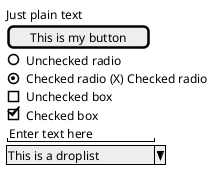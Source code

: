 @startuml
salt
{
  Just plain text
  [This is my button]
  ()  Unchecked radio
  (X) Checked radio (X) Checked radio
  []  Unchecked box
  [X] Checked box
  "Enter text here   "
  ^This is a droplist^
}
@enduml